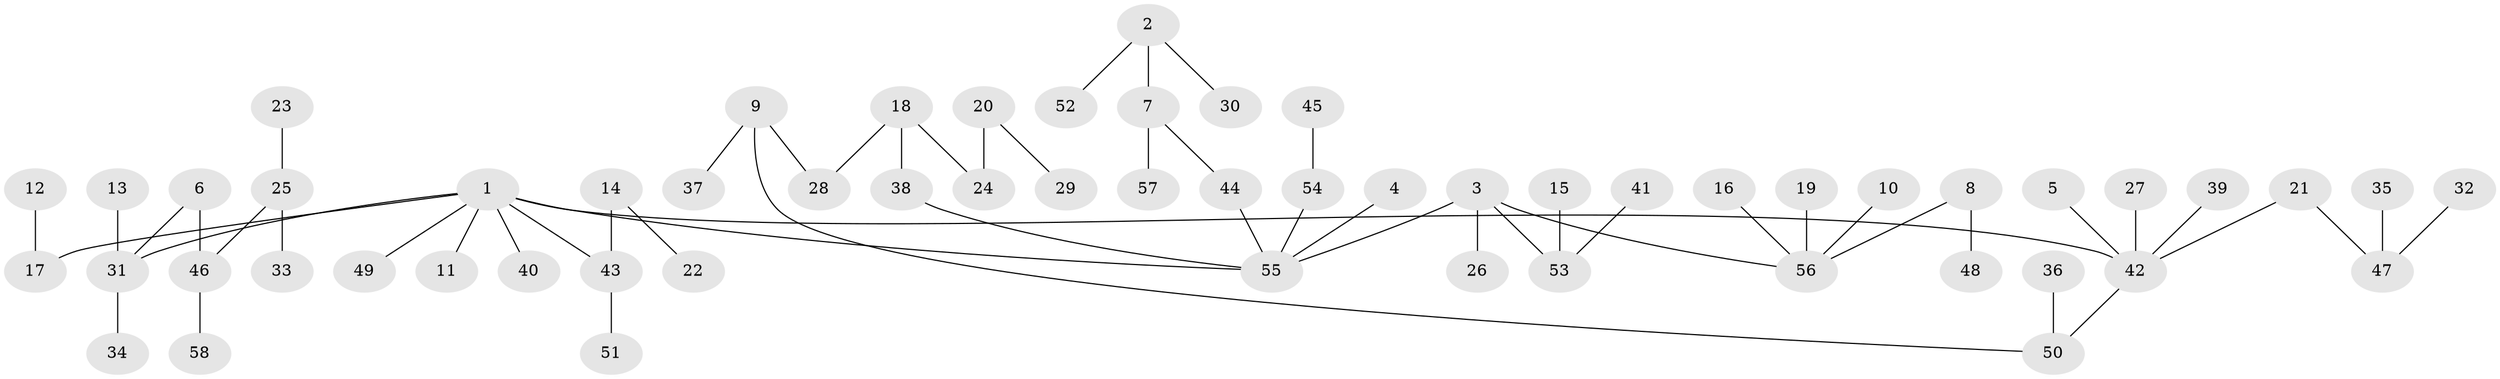 // original degree distribution, {5: 0.034482758620689655, 7: 0.008620689655172414, 6: 0.017241379310344827, 2: 0.27586206896551724, 4: 0.06896551724137931, 3: 0.1206896551724138, 1: 0.47413793103448276}
// Generated by graph-tools (version 1.1) at 2025/25/03/09/25 03:25:25]
// undirected, 58 vertices, 58 edges
graph export_dot {
graph [start="1"]
  node [color=gray90,style=filled];
  1;
  2;
  3;
  4;
  5;
  6;
  7;
  8;
  9;
  10;
  11;
  12;
  13;
  14;
  15;
  16;
  17;
  18;
  19;
  20;
  21;
  22;
  23;
  24;
  25;
  26;
  27;
  28;
  29;
  30;
  31;
  32;
  33;
  34;
  35;
  36;
  37;
  38;
  39;
  40;
  41;
  42;
  43;
  44;
  45;
  46;
  47;
  48;
  49;
  50;
  51;
  52;
  53;
  54;
  55;
  56;
  57;
  58;
  1 -- 11 [weight=1.0];
  1 -- 17 [weight=1.0];
  1 -- 31 [weight=1.0];
  1 -- 40 [weight=1.0];
  1 -- 42 [weight=1.0];
  1 -- 43 [weight=1.0];
  1 -- 49 [weight=1.0];
  1 -- 55 [weight=1.0];
  2 -- 7 [weight=1.0];
  2 -- 30 [weight=1.0];
  2 -- 52 [weight=1.0];
  3 -- 26 [weight=1.0];
  3 -- 53 [weight=1.0];
  3 -- 55 [weight=1.0];
  3 -- 56 [weight=1.0];
  4 -- 55 [weight=1.0];
  5 -- 42 [weight=1.0];
  6 -- 31 [weight=1.0];
  6 -- 46 [weight=1.0];
  7 -- 44 [weight=1.0];
  7 -- 57 [weight=1.0];
  8 -- 48 [weight=1.0];
  8 -- 56 [weight=1.0];
  9 -- 28 [weight=1.0];
  9 -- 37 [weight=1.0];
  9 -- 50 [weight=1.0];
  10 -- 56 [weight=1.0];
  12 -- 17 [weight=1.0];
  13 -- 31 [weight=1.0];
  14 -- 22 [weight=1.0];
  14 -- 43 [weight=1.0];
  15 -- 53 [weight=1.0];
  16 -- 56 [weight=1.0];
  18 -- 24 [weight=1.0];
  18 -- 28 [weight=1.0];
  18 -- 38 [weight=1.0];
  19 -- 56 [weight=1.0];
  20 -- 24 [weight=1.0];
  20 -- 29 [weight=1.0];
  21 -- 42 [weight=1.0];
  21 -- 47 [weight=1.0];
  23 -- 25 [weight=1.0];
  25 -- 33 [weight=1.0];
  25 -- 46 [weight=1.0];
  27 -- 42 [weight=1.0];
  31 -- 34 [weight=1.0];
  32 -- 47 [weight=1.0];
  35 -- 47 [weight=1.0];
  36 -- 50 [weight=1.0];
  38 -- 55 [weight=1.0];
  39 -- 42 [weight=1.0];
  41 -- 53 [weight=1.0];
  42 -- 50 [weight=1.0];
  43 -- 51 [weight=1.0];
  44 -- 55 [weight=1.0];
  45 -- 54 [weight=1.0];
  46 -- 58 [weight=1.0];
  54 -- 55 [weight=1.0];
}
